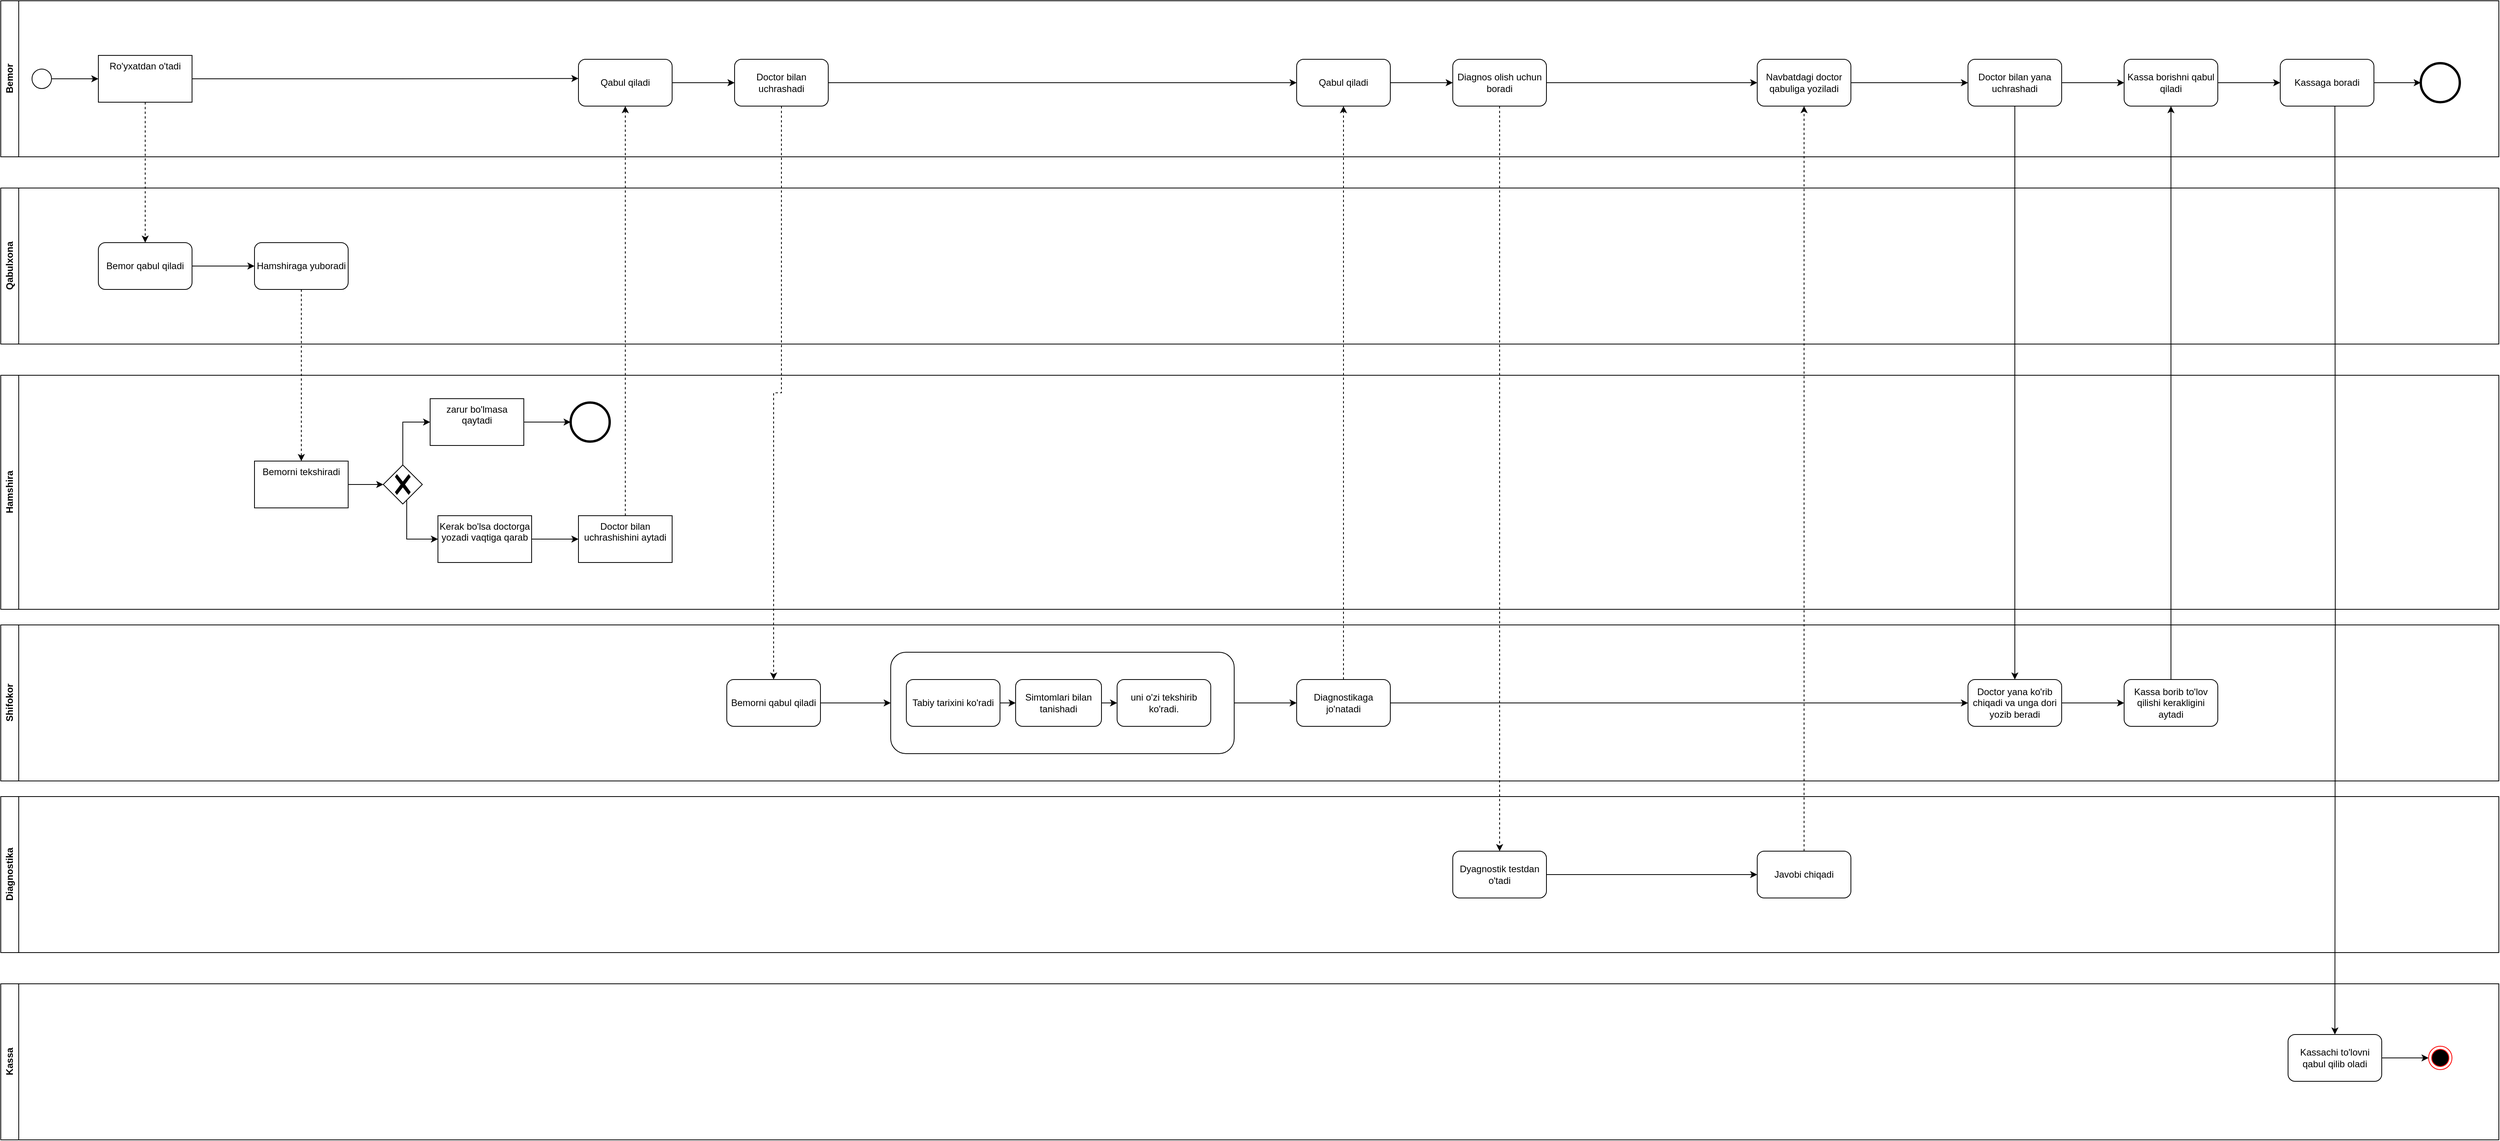 <mxfile version="24.2.2" type="device">
  <diagram name="Page-1" id="DAPzgy6hHIa0YQd9GXSm">
    <mxGraphModel dx="1434" dy="793" grid="1" gridSize="10" guides="1" tooltips="1" connect="1" arrows="1" fold="1" page="1" pageScale="1" pageWidth="850" pageHeight="1100" math="0" shadow="0">
      <root>
        <mxCell id="0" />
        <mxCell id="1" parent="0" />
        <mxCell id="9tnwymdPSBEHqzUF6Bh2-1" value="Bemor" style="swimlane;horizontal=0;whiteSpace=wrap;html=1;" parent="1" vertex="1">
          <mxGeometry width="3200" height="200" as="geometry" />
        </mxCell>
        <mxCell id="9tnwymdPSBEHqzUF6Bh2-6" value="" style="edgeStyle=orthogonalEdgeStyle;rounded=0;orthogonalLoop=1;jettySize=auto;html=1;" parent="9tnwymdPSBEHqzUF6Bh2-1" source="9tnwymdPSBEHqzUF6Bh2-4" target="9tnwymdPSBEHqzUF6Bh2-5" edge="1">
          <mxGeometry relative="1" as="geometry" />
        </mxCell>
        <mxCell id="9tnwymdPSBEHqzUF6Bh2-4" value="" style="points=[[0.145,0.145,0],[0.5,0,0],[0.855,0.145,0],[1,0.5,0],[0.855,0.855,0],[0.5,1,0],[0.145,0.855,0],[0,0.5,0]];shape=mxgraph.bpmn.event;html=1;verticalLabelPosition=bottom;labelBackgroundColor=#ffffff;verticalAlign=top;align=center;perimeter=ellipsePerimeter;outlineConnect=0;aspect=fixed;outline=standard;symbol=general;" parent="9tnwymdPSBEHqzUF6Bh2-1" vertex="1">
          <mxGeometry x="40" y="87.5" width="25" height="25" as="geometry" />
        </mxCell>
        <mxCell id="9tnwymdPSBEHqzUF6Bh2-32" style="edgeStyle=orthogonalEdgeStyle;rounded=0;orthogonalLoop=1;jettySize=auto;html=1;exitX=1;exitY=0.5;exitDx=0;exitDy=0;entryX=0;entryY=0.41;entryDx=0;entryDy=0;entryPerimeter=0;" parent="9tnwymdPSBEHqzUF6Bh2-1" source="9tnwymdPSBEHqzUF6Bh2-5" target="9tnwymdPSBEHqzUF6Bh2-33" edge="1">
          <mxGeometry relative="1" as="geometry">
            <mxPoint x="750" y="99.615" as="targetPoint" />
          </mxGeometry>
        </mxCell>
        <mxCell id="9tnwymdPSBEHqzUF6Bh2-5" value="Ro&#39;yxatdan o&#39;tadi" style="whiteSpace=wrap;html=1;verticalAlign=top;labelBackgroundColor=#ffffff;" parent="9tnwymdPSBEHqzUF6Bh2-1" vertex="1">
          <mxGeometry x="125" y="70" width="120" height="60" as="geometry" />
        </mxCell>
        <mxCell id="9tnwymdPSBEHqzUF6Bh2-35" value="" style="edgeStyle=orthogonalEdgeStyle;rounded=0;orthogonalLoop=1;jettySize=auto;html=1;" parent="9tnwymdPSBEHqzUF6Bh2-1" source="9tnwymdPSBEHqzUF6Bh2-33" target="9tnwymdPSBEHqzUF6Bh2-34" edge="1">
          <mxGeometry relative="1" as="geometry" />
        </mxCell>
        <mxCell id="9tnwymdPSBEHqzUF6Bh2-33" value="Qabul qiladi" style="rounded=1;whiteSpace=wrap;html=1;" parent="9tnwymdPSBEHqzUF6Bh2-1" vertex="1">
          <mxGeometry x="740" y="75" width="120" height="60" as="geometry" />
        </mxCell>
        <mxCell id="9tnwymdPSBEHqzUF6Bh2-51" value="" style="edgeStyle=orthogonalEdgeStyle;rounded=0;orthogonalLoop=1;jettySize=auto;html=1;" parent="9tnwymdPSBEHqzUF6Bh2-1" source="9tnwymdPSBEHqzUF6Bh2-34" target="9tnwymdPSBEHqzUF6Bh2-50" edge="1">
          <mxGeometry relative="1" as="geometry" />
        </mxCell>
        <mxCell id="9tnwymdPSBEHqzUF6Bh2-34" value="Doctor bilan uchrashadi" style="whiteSpace=wrap;html=1;rounded=1;" parent="9tnwymdPSBEHqzUF6Bh2-1" vertex="1">
          <mxGeometry x="940" y="75" width="120" height="60" as="geometry" />
        </mxCell>
        <mxCell id="9tnwymdPSBEHqzUF6Bh2-54" value="" style="edgeStyle=orthogonalEdgeStyle;rounded=0;orthogonalLoop=1;jettySize=auto;html=1;" parent="9tnwymdPSBEHqzUF6Bh2-1" source="9tnwymdPSBEHqzUF6Bh2-50" target="9tnwymdPSBEHqzUF6Bh2-53" edge="1">
          <mxGeometry relative="1" as="geometry" />
        </mxCell>
        <mxCell id="9tnwymdPSBEHqzUF6Bh2-50" value="Qabul qiladi" style="whiteSpace=wrap;html=1;rounded=1;" parent="9tnwymdPSBEHqzUF6Bh2-1" vertex="1">
          <mxGeometry x="1660" y="75" width="120" height="60" as="geometry" />
        </mxCell>
        <mxCell id="9tnwymdPSBEHqzUF6Bh2-58" style="edgeStyle=orthogonalEdgeStyle;rounded=0;orthogonalLoop=1;jettySize=auto;html=1;exitX=1;exitY=0.5;exitDx=0;exitDy=0;entryX=0;entryY=0.5;entryDx=0;entryDy=0;" parent="9tnwymdPSBEHqzUF6Bh2-1" source="9tnwymdPSBEHqzUF6Bh2-53" target="9tnwymdPSBEHqzUF6Bh2-59" edge="1">
          <mxGeometry relative="1" as="geometry">
            <mxPoint x="2240" y="105.333" as="targetPoint" />
          </mxGeometry>
        </mxCell>
        <mxCell id="9tnwymdPSBEHqzUF6Bh2-53" value="Diagnos olish uchun boradi" style="whiteSpace=wrap;html=1;rounded=1;" parent="9tnwymdPSBEHqzUF6Bh2-1" vertex="1">
          <mxGeometry x="1860" y="75" width="120" height="60" as="geometry" />
        </mxCell>
        <mxCell id="to3KyzwWGJLETJ1h7v1e-3" value="" style="edgeStyle=orthogonalEdgeStyle;rounded=0;orthogonalLoop=1;jettySize=auto;html=1;" parent="9tnwymdPSBEHqzUF6Bh2-1" source="9tnwymdPSBEHqzUF6Bh2-59" target="to3KyzwWGJLETJ1h7v1e-2" edge="1">
          <mxGeometry relative="1" as="geometry" />
        </mxCell>
        <mxCell id="9tnwymdPSBEHqzUF6Bh2-59" value="Navbatdagi doctor qabuliga yoziladi" style="rounded=1;whiteSpace=wrap;html=1;" parent="9tnwymdPSBEHqzUF6Bh2-1" vertex="1">
          <mxGeometry x="2250" y="75" width="120" height="60" as="geometry" />
        </mxCell>
        <mxCell id="to3KyzwWGJLETJ1h7v1e-12" value="" style="edgeStyle=orthogonalEdgeStyle;rounded=0;orthogonalLoop=1;jettySize=auto;html=1;" parent="9tnwymdPSBEHqzUF6Bh2-1" source="to3KyzwWGJLETJ1h7v1e-2" target="to3KyzwWGJLETJ1h7v1e-11" edge="1">
          <mxGeometry relative="1" as="geometry" />
        </mxCell>
        <mxCell id="to3KyzwWGJLETJ1h7v1e-2" value="Doctor bilan yana uchrashadi" style="whiteSpace=wrap;html=1;rounded=1;" parent="9tnwymdPSBEHqzUF6Bh2-1" vertex="1">
          <mxGeometry x="2520" y="75" width="120" height="60" as="geometry" />
        </mxCell>
        <mxCell id="to3KyzwWGJLETJ1h7v1e-14" value="" style="edgeStyle=orthogonalEdgeStyle;rounded=0;orthogonalLoop=1;jettySize=auto;html=1;" parent="9tnwymdPSBEHqzUF6Bh2-1" source="to3KyzwWGJLETJ1h7v1e-11" target="to3KyzwWGJLETJ1h7v1e-13" edge="1">
          <mxGeometry relative="1" as="geometry" />
        </mxCell>
        <mxCell id="to3KyzwWGJLETJ1h7v1e-11" value="Kassa borishni qabul qiladi" style="whiteSpace=wrap;html=1;rounded=1;" parent="9tnwymdPSBEHqzUF6Bh2-1" vertex="1">
          <mxGeometry x="2720" y="75" width="120" height="60" as="geometry" />
        </mxCell>
        <mxCell id="JftCjf9OQ0EL8kpNW4A2-1" style="edgeStyle=orthogonalEdgeStyle;rounded=0;orthogonalLoop=1;jettySize=auto;html=1;entryX=0;entryY=0.5;entryDx=0;entryDy=0;entryPerimeter=0;" edge="1" parent="9tnwymdPSBEHqzUF6Bh2-1" source="to3KyzwWGJLETJ1h7v1e-13" target="JftCjf9OQ0EL8kpNW4A2-2">
          <mxGeometry relative="1" as="geometry">
            <mxPoint x="3100" y="105" as="targetPoint" />
          </mxGeometry>
        </mxCell>
        <mxCell id="to3KyzwWGJLETJ1h7v1e-13" value="Kassaga boradi" style="whiteSpace=wrap;html=1;rounded=1;" parent="9tnwymdPSBEHqzUF6Bh2-1" vertex="1">
          <mxGeometry x="2920" y="75" width="120" height="60" as="geometry" />
        </mxCell>
        <mxCell id="JftCjf9OQ0EL8kpNW4A2-2" value="" style="points=[[0.145,0.145,0],[0.5,0,0],[0.855,0.145,0],[1,0.5,0],[0.855,0.855,0],[0.5,1,0],[0.145,0.855,0],[0,0.5,0]];shape=mxgraph.bpmn.event;html=1;verticalLabelPosition=bottom;labelBackgroundColor=#ffffff;verticalAlign=top;align=center;perimeter=ellipsePerimeter;outlineConnect=0;aspect=fixed;outline=end;symbol=terminate2;" vertex="1" parent="9tnwymdPSBEHqzUF6Bh2-1">
          <mxGeometry x="3100" y="80" width="50" height="50" as="geometry" />
        </mxCell>
        <mxCell id="9tnwymdPSBEHqzUF6Bh2-2" value="Hamshira" style="swimlane;horizontal=0;whiteSpace=wrap;html=1;" parent="1" vertex="1">
          <mxGeometry y="480" width="3200" height="300" as="geometry" />
        </mxCell>
        <mxCell id="9tnwymdPSBEHqzUF6Bh2-22" style="edgeStyle=orthogonalEdgeStyle;rounded=0;orthogonalLoop=1;jettySize=auto;html=1;exitX=1;exitY=0.5;exitDx=0;exitDy=0;" parent="9tnwymdPSBEHqzUF6Bh2-2" source="9tnwymdPSBEHqzUF6Bh2-9" target="9tnwymdPSBEHqzUF6Bh2-21" edge="1">
          <mxGeometry relative="1" as="geometry" />
        </mxCell>
        <mxCell id="9tnwymdPSBEHqzUF6Bh2-9" value="Bemorni tekshiradi" style="whiteSpace=wrap;html=1;verticalAlign=top;labelBackgroundColor=#ffffff;" parent="9tnwymdPSBEHqzUF6Bh2-2" vertex="1">
          <mxGeometry x="325" y="110" width="120" height="60" as="geometry" />
        </mxCell>
        <mxCell id="9tnwymdPSBEHqzUF6Bh2-24" value="" style="edgeStyle=orthogonalEdgeStyle;rounded=0;orthogonalLoop=1;jettySize=auto;html=1;" parent="9tnwymdPSBEHqzUF6Bh2-2" source="9tnwymdPSBEHqzUF6Bh2-21" target="9tnwymdPSBEHqzUF6Bh2-23" edge="1">
          <mxGeometry relative="1" as="geometry">
            <Array as="points">
              <mxPoint x="515" y="60" />
            </Array>
          </mxGeometry>
        </mxCell>
        <mxCell id="9tnwymdPSBEHqzUF6Bh2-28" value="" style="edgeStyle=orthogonalEdgeStyle;rounded=0;orthogonalLoop=1;jettySize=auto;html=1;" parent="9tnwymdPSBEHqzUF6Bh2-2" source="9tnwymdPSBEHqzUF6Bh2-21" target="9tnwymdPSBEHqzUF6Bh2-27" edge="1">
          <mxGeometry relative="1" as="geometry">
            <Array as="points">
              <mxPoint x="520" y="210" />
            </Array>
          </mxGeometry>
        </mxCell>
        <mxCell id="9tnwymdPSBEHqzUF6Bh2-21" value="" style="points=[[0.25,0.25,0],[0.5,0,0],[0.75,0.25,0],[1,0.5,0],[0.75,0.75,0],[0.5,1,0],[0.25,0.75,0],[0,0.5,0]];shape=mxgraph.bpmn.gateway2;html=1;verticalLabelPosition=bottom;labelBackgroundColor=#ffffff;verticalAlign=top;align=center;perimeter=rhombusPerimeter;outlineConnect=0;outline=none;symbol=none;gwType=exclusive;" parent="9tnwymdPSBEHqzUF6Bh2-2" vertex="1">
          <mxGeometry x="490" y="115" width="50" height="50" as="geometry" />
        </mxCell>
        <mxCell id="9tnwymdPSBEHqzUF6Bh2-23" value="zarur bo&#39;lmasa qaytadi" style="whiteSpace=wrap;html=1;verticalAlign=top;labelBackgroundColor=#ffffff;" parent="9tnwymdPSBEHqzUF6Bh2-2" vertex="1">
          <mxGeometry x="550" y="30" width="120" height="60" as="geometry" />
        </mxCell>
        <mxCell id="9tnwymdPSBEHqzUF6Bh2-26" style="edgeStyle=orthogonalEdgeStyle;rounded=0;orthogonalLoop=1;jettySize=auto;html=1;exitX=1;exitY=0.5;exitDx=0;exitDy=0;entryX=0;entryY=0.5;entryDx=0;entryDy=0;entryPerimeter=0;" parent="9tnwymdPSBEHqzUF6Bh2-2" source="9tnwymdPSBEHqzUF6Bh2-23" target="to3KyzwWGJLETJ1h7v1e-21" edge="1">
          <mxGeometry relative="1" as="geometry">
            <mxPoint x="730" y="60" as="targetPoint" />
          </mxGeometry>
        </mxCell>
        <mxCell id="9tnwymdPSBEHqzUF6Bh2-31" value="" style="edgeStyle=orthogonalEdgeStyle;rounded=0;orthogonalLoop=1;jettySize=auto;html=1;" parent="9tnwymdPSBEHqzUF6Bh2-2" source="9tnwymdPSBEHqzUF6Bh2-27" target="9tnwymdPSBEHqzUF6Bh2-30" edge="1">
          <mxGeometry relative="1" as="geometry" />
        </mxCell>
        <mxCell id="9tnwymdPSBEHqzUF6Bh2-27" value="Kerak bo&#39;lsa doctorga yozadi vaqtiga qarab" style="whiteSpace=wrap;html=1;verticalAlign=top;labelBackgroundColor=#ffffff;" parent="9tnwymdPSBEHqzUF6Bh2-2" vertex="1">
          <mxGeometry x="560" y="180" width="120" height="60" as="geometry" />
        </mxCell>
        <mxCell id="9tnwymdPSBEHqzUF6Bh2-30" value="Doctor bilan uchrashishini aytadi" style="whiteSpace=wrap;html=1;verticalAlign=top;labelBackgroundColor=#ffffff;" parent="9tnwymdPSBEHqzUF6Bh2-2" vertex="1">
          <mxGeometry x="740" y="180" width="120" height="60" as="geometry" />
        </mxCell>
        <mxCell id="to3KyzwWGJLETJ1h7v1e-21" value="" style="points=[[0.145,0.145,0],[0.5,0,0],[0.855,0.145,0],[1,0.5,0],[0.855,0.855,0],[0.5,1,0],[0.145,0.855,0],[0,0.5,0]];shape=mxgraph.bpmn.event;html=1;verticalLabelPosition=bottom;labelBackgroundColor=#ffffff;verticalAlign=top;align=center;perimeter=ellipsePerimeter;outlineConnect=0;aspect=fixed;outline=end;symbol=terminate2;" parent="9tnwymdPSBEHqzUF6Bh2-2" vertex="1">
          <mxGeometry x="730" y="35" width="50" height="50" as="geometry" />
        </mxCell>
        <mxCell id="9tnwymdPSBEHqzUF6Bh2-3" value="Shifokor" style="swimlane;horizontal=0;whiteSpace=wrap;html=1;" parent="1" vertex="1">
          <mxGeometry y="800" width="3200" height="200" as="geometry" />
        </mxCell>
        <mxCell id="9tnwymdPSBEHqzUF6Bh2-39" value="" style="edgeStyle=orthogonalEdgeStyle;rounded=0;orthogonalLoop=1;jettySize=auto;html=1;" parent="9tnwymdPSBEHqzUF6Bh2-3" source="9tnwymdPSBEHqzUF6Bh2-29" target="9tnwymdPSBEHqzUF6Bh2-38" edge="1">
          <mxGeometry relative="1" as="geometry" />
        </mxCell>
        <mxCell id="9tnwymdPSBEHqzUF6Bh2-29" value="Bemorni qabul qiladi" style="rounded=1;whiteSpace=wrap;html=1;" parent="9tnwymdPSBEHqzUF6Bh2-3" vertex="1">
          <mxGeometry x="930" y="70" width="120" height="60" as="geometry" />
        </mxCell>
        <mxCell id="9tnwymdPSBEHqzUF6Bh2-38" value="" style="whiteSpace=wrap;html=1;rounded=1;" parent="9tnwymdPSBEHqzUF6Bh2-3" vertex="1">
          <mxGeometry x="1140" y="35" width="440" height="130" as="geometry" />
        </mxCell>
        <mxCell id="9tnwymdPSBEHqzUF6Bh2-46" style="edgeStyle=orthogonalEdgeStyle;rounded=0;orthogonalLoop=1;jettySize=auto;html=1;exitX=1;exitY=0.5;exitDx=0;exitDy=0;entryX=0;entryY=0.5;entryDx=0;entryDy=0;" parent="9tnwymdPSBEHqzUF6Bh2-3" source="9tnwymdPSBEHqzUF6Bh2-42" target="9tnwymdPSBEHqzUF6Bh2-43" edge="1">
          <mxGeometry relative="1" as="geometry" />
        </mxCell>
        <mxCell id="9tnwymdPSBEHqzUF6Bh2-42" value="Tabiy tarixini ko&#39;radi" style="rounded=1;whiteSpace=wrap;html=1;" parent="9tnwymdPSBEHqzUF6Bh2-3" vertex="1">
          <mxGeometry x="1160" y="70" width="120" height="60" as="geometry" />
        </mxCell>
        <mxCell id="9tnwymdPSBEHqzUF6Bh2-48" style="edgeStyle=orthogonalEdgeStyle;rounded=0;orthogonalLoop=1;jettySize=auto;html=1;exitX=1;exitY=0.5;exitDx=0;exitDy=0;entryX=0;entryY=0.5;entryDx=0;entryDy=0;" parent="9tnwymdPSBEHqzUF6Bh2-3" source="9tnwymdPSBEHqzUF6Bh2-43" target="9tnwymdPSBEHqzUF6Bh2-44" edge="1">
          <mxGeometry relative="1" as="geometry" />
        </mxCell>
        <mxCell id="9tnwymdPSBEHqzUF6Bh2-43" value="Simtomlari bilan tanishadi" style="rounded=1;whiteSpace=wrap;html=1;" parent="9tnwymdPSBEHqzUF6Bh2-3" vertex="1">
          <mxGeometry x="1300" y="70" width="110" height="60" as="geometry" />
        </mxCell>
        <mxCell id="9tnwymdPSBEHqzUF6Bh2-44" value="uni o&#39;zi tekshirib ko&#39;radi." style="rounded=1;whiteSpace=wrap;html=1;" parent="9tnwymdPSBEHqzUF6Bh2-3" vertex="1">
          <mxGeometry x="1430" y="70" width="120" height="60" as="geometry" />
        </mxCell>
        <mxCell id="to3KyzwWGJLETJ1h7v1e-9" value="" style="edgeStyle=orthogonalEdgeStyle;rounded=0;orthogonalLoop=1;jettySize=auto;html=1;" parent="9tnwymdPSBEHqzUF6Bh2-3" source="to3KyzwWGJLETJ1h7v1e-4" target="to3KyzwWGJLETJ1h7v1e-8" edge="1">
          <mxGeometry relative="1" as="geometry" />
        </mxCell>
        <mxCell id="to3KyzwWGJLETJ1h7v1e-4" value="Doctor yana ko&#39;rib chiqadi va unga dori yozib beradi" style="whiteSpace=wrap;html=1;rounded=1;" parent="9tnwymdPSBEHqzUF6Bh2-3" vertex="1">
          <mxGeometry x="2520" y="70" width="120" height="60" as="geometry" />
        </mxCell>
        <mxCell id="to3KyzwWGJLETJ1h7v1e-8" value="Kassa borib to&#39;lov qilishi kerakligini aytadi" style="whiteSpace=wrap;html=1;rounded=1;" parent="9tnwymdPSBEHqzUF6Bh2-3" vertex="1">
          <mxGeometry x="2720" y="70" width="120" height="60" as="geometry" />
        </mxCell>
        <mxCell id="9tnwymdPSBEHqzUF6Bh2-12" value="Qabulxona" style="swimlane;horizontal=0;whiteSpace=wrap;html=1;startSize=23;" parent="1" vertex="1">
          <mxGeometry y="240" width="3200" height="200" as="geometry" />
        </mxCell>
        <mxCell id="9tnwymdPSBEHqzUF6Bh2-19" value="" style="edgeStyle=orthogonalEdgeStyle;rounded=0;orthogonalLoop=1;jettySize=auto;html=1;" parent="9tnwymdPSBEHqzUF6Bh2-12" source="9tnwymdPSBEHqzUF6Bh2-16" target="9tnwymdPSBEHqzUF6Bh2-18" edge="1">
          <mxGeometry relative="1" as="geometry" />
        </mxCell>
        <mxCell id="9tnwymdPSBEHqzUF6Bh2-16" value="Bemor qabul qiladi" style="rounded=1;whiteSpace=wrap;html=1;" parent="9tnwymdPSBEHqzUF6Bh2-12" vertex="1">
          <mxGeometry x="125" y="70" width="120" height="60" as="geometry" />
        </mxCell>
        <mxCell id="9tnwymdPSBEHqzUF6Bh2-18" value="Hamshiraga yuboradi" style="whiteSpace=wrap;html=1;rounded=1;" parent="9tnwymdPSBEHqzUF6Bh2-12" vertex="1">
          <mxGeometry x="325" y="70" width="120" height="60" as="geometry" />
        </mxCell>
        <mxCell id="9tnwymdPSBEHqzUF6Bh2-14" value="Diagnostika" style="swimlane;horizontal=0;whiteSpace=wrap;html=1;" parent="1" vertex="1">
          <mxGeometry y="1020" width="3200" height="200" as="geometry" />
        </mxCell>
        <mxCell id="9tnwymdPSBEHqzUF6Bh2-57" value="" style="edgeStyle=orthogonalEdgeStyle;rounded=0;orthogonalLoop=1;jettySize=auto;html=1;" parent="9tnwymdPSBEHqzUF6Bh2-14" source="9tnwymdPSBEHqzUF6Bh2-49" target="9tnwymdPSBEHqzUF6Bh2-56" edge="1">
          <mxGeometry relative="1" as="geometry" />
        </mxCell>
        <mxCell id="9tnwymdPSBEHqzUF6Bh2-49" value="Dyagnostik testdan o&#39;tadi" style="rounded=1;whiteSpace=wrap;html=1;" parent="9tnwymdPSBEHqzUF6Bh2-14" vertex="1">
          <mxGeometry x="1860" y="70" width="120" height="60" as="geometry" />
        </mxCell>
        <mxCell id="9tnwymdPSBEHqzUF6Bh2-56" value="Javobi chiqadi" style="whiteSpace=wrap;html=1;rounded=1;" parent="9tnwymdPSBEHqzUF6Bh2-14" vertex="1">
          <mxGeometry x="2250" y="70" width="120" height="60" as="geometry" />
        </mxCell>
        <mxCell id="9tnwymdPSBEHqzUF6Bh2-15" value="Kassa" style="swimlane;horizontal=0;whiteSpace=wrap;html=1;" parent="1" vertex="1">
          <mxGeometry y="1260" width="3200" height="200" as="geometry" />
        </mxCell>
        <mxCell id="to3KyzwWGJLETJ1h7v1e-18" style="edgeStyle=orthogonalEdgeStyle;rounded=0;orthogonalLoop=1;jettySize=auto;html=1;entryX=0;entryY=0.5;entryDx=0;entryDy=0;" parent="9tnwymdPSBEHqzUF6Bh2-15" source="to3KyzwWGJLETJ1h7v1e-15" target="to3KyzwWGJLETJ1h7v1e-17" edge="1">
          <mxGeometry relative="1" as="geometry" />
        </mxCell>
        <mxCell id="to3KyzwWGJLETJ1h7v1e-15" value="Kassachi to&#39;lovni qabul qilib oladi" style="whiteSpace=wrap;html=1;rounded=1;" parent="9tnwymdPSBEHqzUF6Bh2-15" vertex="1">
          <mxGeometry x="2930" y="65" width="120" height="60" as="geometry" />
        </mxCell>
        <mxCell id="to3KyzwWGJLETJ1h7v1e-16" value="" style="edgeStyle=orthogonalEdgeStyle;rounded=0;orthogonalLoop=1;jettySize=auto;html=1;exitX=0.5;exitY=1;exitDx=0;exitDy=0;" parent="9tnwymdPSBEHqzUF6Bh2-15" target="to3KyzwWGJLETJ1h7v1e-15" edge="1">
          <mxGeometry relative="1" as="geometry">
            <mxPoint x="2990" y="-1125" as="sourcePoint" />
          </mxGeometry>
        </mxCell>
        <mxCell id="to3KyzwWGJLETJ1h7v1e-17" value="" style="ellipse;html=1;shape=endState;fillColor=#000000;strokeColor=#ff0000;" parent="9tnwymdPSBEHqzUF6Bh2-15" vertex="1">
          <mxGeometry x="3110" y="80" width="30" height="30" as="geometry" />
        </mxCell>
        <mxCell id="9tnwymdPSBEHqzUF6Bh2-17" style="edgeStyle=orthogonalEdgeStyle;rounded=0;orthogonalLoop=1;jettySize=auto;html=1;exitX=0.5;exitY=1;exitDx=0;exitDy=0;dashed=1;" parent="1" source="9tnwymdPSBEHqzUF6Bh2-5" target="9tnwymdPSBEHqzUF6Bh2-16" edge="1">
          <mxGeometry relative="1" as="geometry" />
        </mxCell>
        <mxCell id="9tnwymdPSBEHqzUF6Bh2-20" style="edgeStyle=orthogonalEdgeStyle;rounded=0;orthogonalLoop=1;jettySize=auto;html=1;exitX=0.5;exitY=1;exitDx=0;exitDy=0;entryX=0.5;entryY=0;entryDx=0;entryDy=0;dashed=1;" parent="1" source="9tnwymdPSBEHqzUF6Bh2-18" target="9tnwymdPSBEHqzUF6Bh2-9" edge="1">
          <mxGeometry relative="1" as="geometry" />
        </mxCell>
        <mxCell id="9tnwymdPSBEHqzUF6Bh2-36" style="edgeStyle=orthogonalEdgeStyle;rounded=0;orthogonalLoop=1;jettySize=auto;html=1;exitX=0.5;exitY=0;exitDx=0;exitDy=0;entryX=0.5;entryY=1;entryDx=0;entryDy=0;dashed=1;" parent="1" source="9tnwymdPSBEHqzUF6Bh2-30" target="9tnwymdPSBEHqzUF6Bh2-33" edge="1">
          <mxGeometry relative="1" as="geometry" />
        </mxCell>
        <mxCell id="9tnwymdPSBEHqzUF6Bh2-37" style="edgeStyle=orthogonalEdgeStyle;rounded=0;orthogonalLoop=1;jettySize=auto;html=1;exitX=0.5;exitY=1;exitDx=0;exitDy=0;entryX=0.5;entryY=0;entryDx=0;entryDy=0;dashed=1;" parent="1" source="9tnwymdPSBEHqzUF6Bh2-34" target="9tnwymdPSBEHqzUF6Bh2-29" edge="1">
          <mxGeometry relative="1" as="geometry" />
        </mxCell>
        <mxCell id="9tnwymdPSBEHqzUF6Bh2-52" style="edgeStyle=orthogonalEdgeStyle;rounded=0;orthogonalLoop=1;jettySize=auto;html=1;exitX=0.5;exitY=0;exitDx=0;exitDy=0;entryX=0.5;entryY=1;entryDx=0;entryDy=0;dashed=1;" parent="1" source="9tnwymdPSBEHqzUF6Bh2-40" target="9tnwymdPSBEHqzUF6Bh2-50" edge="1">
          <mxGeometry relative="1" as="geometry" />
        </mxCell>
        <mxCell id="to3KyzwWGJLETJ1h7v1e-5" value="" style="edgeStyle=orthogonalEdgeStyle;rounded=0;orthogonalLoop=1;jettySize=auto;html=1;" parent="1" source="9tnwymdPSBEHqzUF6Bh2-40" target="to3KyzwWGJLETJ1h7v1e-4" edge="1">
          <mxGeometry relative="1" as="geometry" />
        </mxCell>
        <mxCell id="9tnwymdPSBEHqzUF6Bh2-40" value="Diagnostikaga jo&#39;natadi" style="whiteSpace=wrap;html=1;rounded=1;" parent="1" vertex="1">
          <mxGeometry x="1660" y="870" width="120" height="60" as="geometry" />
        </mxCell>
        <mxCell id="9tnwymdPSBEHqzUF6Bh2-41" value="" style="edgeStyle=orthogonalEdgeStyle;rounded=0;orthogonalLoop=1;jettySize=auto;html=1;" parent="1" source="9tnwymdPSBEHqzUF6Bh2-38" target="9tnwymdPSBEHqzUF6Bh2-40" edge="1">
          <mxGeometry relative="1" as="geometry" />
        </mxCell>
        <mxCell id="9tnwymdPSBEHqzUF6Bh2-55" style="edgeStyle=orthogonalEdgeStyle;rounded=0;orthogonalLoop=1;jettySize=auto;html=1;exitX=0.5;exitY=1;exitDx=0;exitDy=0;entryX=0.5;entryY=0;entryDx=0;entryDy=0;dashed=1;" parent="1" source="9tnwymdPSBEHqzUF6Bh2-53" target="9tnwymdPSBEHqzUF6Bh2-49" edge="1">
          <mxGeometry relative="1" as="geometry" />
        </mxCell>
        <mxCell id="9tnwymdPSBEHqzUF6Bh2-60" style="edgeStyle=orthogonalEdgeStyle;rounded=0;orthogonalLoop=1;jettySize=auto;html=1;exitX=0.5;exitY=0;exitDx=0;exitDy=0;entryX=0.5;entryY=1;entryDx=0;entryDy=0;dashed=1;" parent="1" source="9tnwymdPSBEHqzUF6Bh2-56" target="9tnwymdPSBEHqzUF6Bh2-59" edge="1">
          <mxGeometry relative="1" as="geometry" />
        </mxCell>
        <mxCell id="to3KyzwWGJLETJ1h7v1e-6" style="edgeStyle=orthogonalEdgeStyle;rounded=0;orthogonalLoop=1;jettySize=auto;html=1;" parent="1" source="to3KyzwWGJLETJ1h7v1e-2" target="to3KyzwWGJLETJ1h7v1e-4" edge="1">
          <mxGeometry relative="1" as="geometry" />
        </mxCell>
        <mxCell id="to3KyzwWGJLETJ1h7v1e-10" style="edgeStyle=orthogonalEdgeStyle;rounded=0;orthogonalLoop=1;jettySize=auto;html=1;entryX=0.5;entryY=1;entryDx=0;entryDy=0;" parent="1" source="to3KyzwWGJLETJ1h7v1e-8" target="to3KyzwWGJLETJ1h7v1e-11" edge="1">
          <mxGeometry relative="1" as="geometry" />
        </mxCell>
      </root>
    </mxGraphModel>
  </diagram>
</mxfile>
